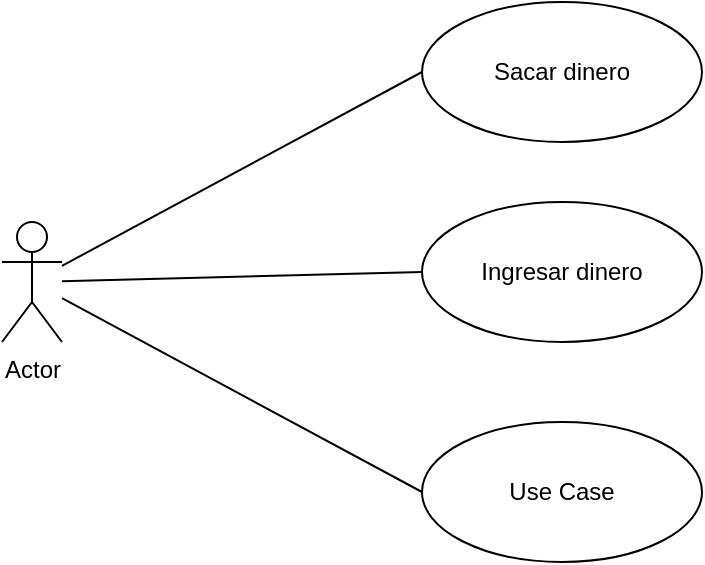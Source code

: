 <mxfile version="20.0.2" type="device"><diagram id="qhbt3SWnCb32p-UHq7FC" name="Page-1"><mxGraphModel dx="1038" dy="571" grid="1" gridSize="10" guides="1" tooltips="1" connect="1" arrows="1" fold="1" page="1" pageScale="1" pageWidth="827" pageHeight="1169" math="0" shadow="0"><root><mxCell id="0"/><mxCell id="1" parent="0"/><mxCell id="N_nOU-u-WCLYcWHb9Js3-5" style="rounded=0;orthogonalLoop=1;jettySize=auto;html=1;entryX=0;entryY=0.5;entryDx=0;entryDy=0;endArrow=none;endFill=0;" edge="1" parent="1" source="N_nOU-u-WCLYcWHb9Js3-1" target="N_nOU-u-WCLYcWHb9Js3-2"><mxGeometry relative="1" as="geometry"/></mxCell><mxCell id="N_nOU-u-WCLYcWHb9Js3-6" style="edgeStyle=none;rounded=0;orthogonalLoop=1;jettySize=auto;html=1;entryX=0;entryY=0.5;entryDx=0;entryDy=0;endArrow=none;endFill=0;" edge="1" parent="1" source="N_nOU-u-WCLYcWHb9Js3-1" target="N_nOU-u-WCLYcWHb9Js3-3"><mxGeometry relative="1" as="geometry"/></mxCell><mxCell id="N_nOU-u-WCLYcWHb9Js3-7" style="edgeStyle=none;rounded=0;orthogonalLoop=1;jettySize=auto;html=1;entryX=0;entryY=0.5;entryDx=0;entryDy=0;endArrow=none;endFill=0;" edge="1" parent="1" source="N_nOU-u-WCLYcWHb9Js3-1" target="N_nOU-u-WCLYcWHb9Js3-4"><mxGeometry relative="1" as="geometry"/></mxCell><mxCell id="N_nOU-u-WCLYcWHb9Js3-1" value="Actor" style="shape=umlActor;verticalLabelPosition=bottom;verticalAlign=top;html=1;" vertex="1" parent="1"><mxGeometry x="150" y="270" width="30" height="60" as="geometry"/></mxCell><mxCell id="N_nOU-u-WCLYcWHb9Js3-2" value="Sacar dinero" style="ellipse;whiteSpace=wrap;html=1;" vertex="1" parent="1"><mxGeometry x="360" y="160" width="140" height="70" as="geometry"/></mxCell><mxCell id="N_nOU-u-WCLYcWHb9Js3-3" value="Ingresar dinero" style="ellipse;whiteSpace=wrap;html=1;" vertex="1" parent="1"><mxGeometry x="360" y="260" width="140" height="70" as="geometry"/></mxCell><mxCell id="N_nOU-u-WCLYcWHb9Js3-4" value="Use Case" style="ellipse;whiteSpace=wrap;html=1;" vertex="1" parent="1"><mxGeometry x="360" y="370" width="140" height="70" as="geometry"/></mxCell></root></mxGraphModel></diagram></mxfile>